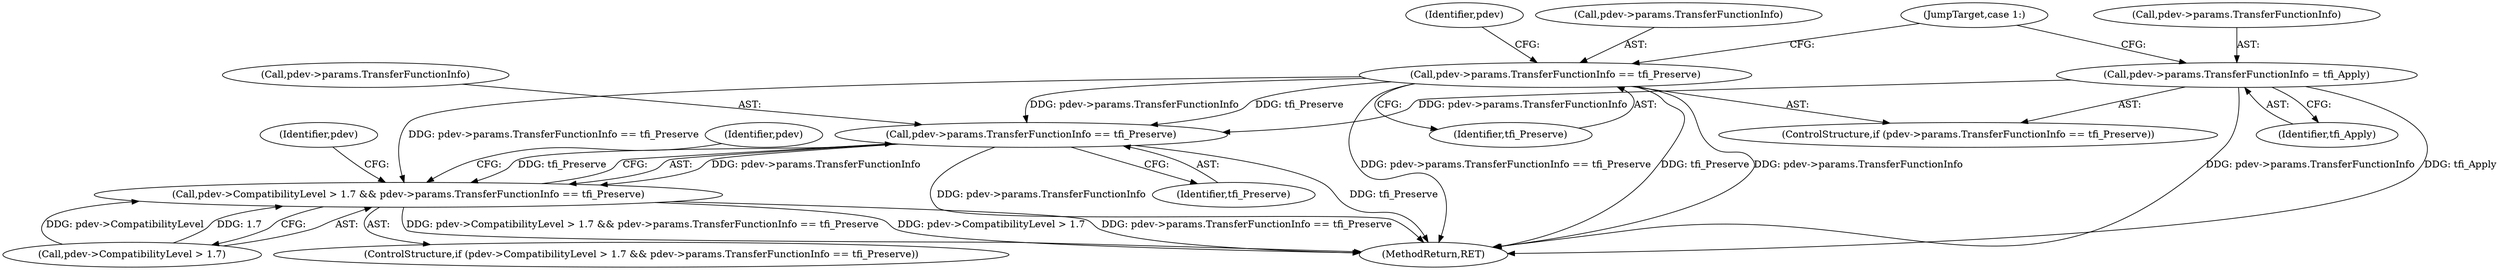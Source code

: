 digraph "0_ghostscript_c3476dde7743761a4e1d39a631716199b696b880@pointer" {
"1000974" [label="(Call,pdev->params.TransferFunctionInfo == tfi_Preserve)"];
"1000519" [label="(Call,pdev->params.TransferFunctionInfo == tfi_Preserve)"];
"1000526" [label="(Call,pdev->params.TransferFunctionInfo = tfi_Apply)"];
"1000968" [label="(Call,pdev->CompatibilityLevel > 1.7 && pdev->params.TransferFunctionInfo == tfi_Preserve)"];
"1000526" [label="(Call,pdev->params.TransferFunctionInfo = tfi_Apply)"];
"1000969" [label="(Call,pdev->CompatibilityLevel > 1.7)"];
"1000985" [label="(Identifier,pdev)"];
"1000968" [label="(Call,pdev->CompatibilityLevel > 1.7 && pdev->params.TransferFunctionInfo == tfi_Preserve)"];
"1000525" [label="(Identifier,tfi_Preserve)"];
"1000975" [label="(Call,pdev->params.TransferFunctionInfo)"];
"1000532" [label="(Identifier,tfi_Apply)"];
"1000518" [label="(ControlStructure,if (pdev->params.TransferFunctionInfo == tfi_Preserve))"];
"1000974" [label="(Call,pdev->params.TransferFunctionInfo == tfi_Preserve)"];
"1000529" [label="(Identifier,pdev)"];
"1000520" [label="(Call,pdev->params.TransferFunctionInfo)"];
"1000997" [label="(Identifier,pdev)"];
"1000980" [label="(Identifier,tfi_Preserve)"];
"1000967" [label="(ControlStructure,if (pdev->CompatibilityLevel > 1.7 && pdev->params.TransferFunctionInfo == tfi_Preserve))"];
"1001551" [label="(MethodReturn,RET)"];
"1000519" [label="(Call,pdev->params.TransferFunctionInfo == tfi_Preserve)"];
"1000527" [label="(Call,pdev->params.TransferFunctionInfo)"];
"1000533" [label="(JumpTarget,case 1:)"];
"1000974" -> "1000968"  [label="AST: "];
"1000974" -> "1000980"  [label="CFG: "];
"1000975" -> "1000974"  [label="AST: "];
"1000980" -> "1000974"  [label="AST: "];
"1000968" -> "1000974"  [label="CFG: "];
"1000974" -> "1001551"  [label="DDG: pdev->params.TransferFunctionInfo"];
"1000974" -> "1001551"  [label="DDG: tfi_Preserve"];
"1000974" -> "1000968"  [label="DDG: pdev->params.TransferFunctionInfo"];
"1000974" -> "1000968"  [label="DDG: tfi_Preserve"];
"1000519" -> "1000974"  [label="DDG: pdev->params.TransferFunctionInfo"];
"1000519" -> "1000974"  [label="DDG: tfi_Preserve"];
"1000526" -> "1000974"  [label="DDG: pdev->params.TransferFunctionInfo"];
"1000519" -> "1000518"  [label="AST: "];
"1000519" -> "1000525"  [label="CFG: "];
"1000520" -> "1000519"  [label="AST: "];
"1000525" -> "1000519"  [label="AST: "];
"1000529" -> "1000519"  [label="CFG: "];
"1000533" -> "1000519"  [label="CFG: "];
"1000519" -> "1001551"  [label="DDG: tfi_Preserve"];
"1000519" -> "1001551"  [label="DDG: pdev->params.TransferFunctionInfo"];
"1000519" -> "1001551"  [label="DDG: pdev->params.TransferFunctionInfo == tfi_Preserve"];
"1000519" -> "1000968"  [label="DDG: pdev->params.TransferFunctionInfo == tfi_Preserve"];
"1000526" -> "1000518"  [label="AST: "];
"1000526" -> "1000532"  [label="CFG: "];
"1000527" -> "1000526"  [label="AST: "];
"1000532" -> "1000526"  [label="AST: "];
"1000533" -> "1000526"  [label="CFG: "];
"1000526" -> "1001551"  [label="DDG: pdev->params.TransferFunctionInfo"];
"1000526" -> "1001551"  [label="DDG: tfi_Apply"];
"1000968" -> "1000967"  [label="AST: "];
"1000968" -> "1000969"  [label="CFG: "];
"1000969" -> "1000968"  [label="AST: "];
"1000985" -> "1000968"  [label="CFG: "];
"1000997" -> "1000968"  [label="CFG: "];
"1000968" -> "1001551"  [label="DDG: pdev->CompatibilityLevel > 1.7"];
"1000968" -> "1001551"  [label="DDG: pdev->params.TransferFunctionInfo == tfi_Preserve"];
"1000968" -> "1001551"  [label="DDG: pdev->CompatibilityLevel > 1.7 && pdev->params.TransferFunctionInfo == tfi_Preserve"];
"1000969" -> "1000968"  [label="DDG: pdev->CompatibilityLevel"];
"1000969" -> "1000968"  [label="DDG: 1.7"];
}
